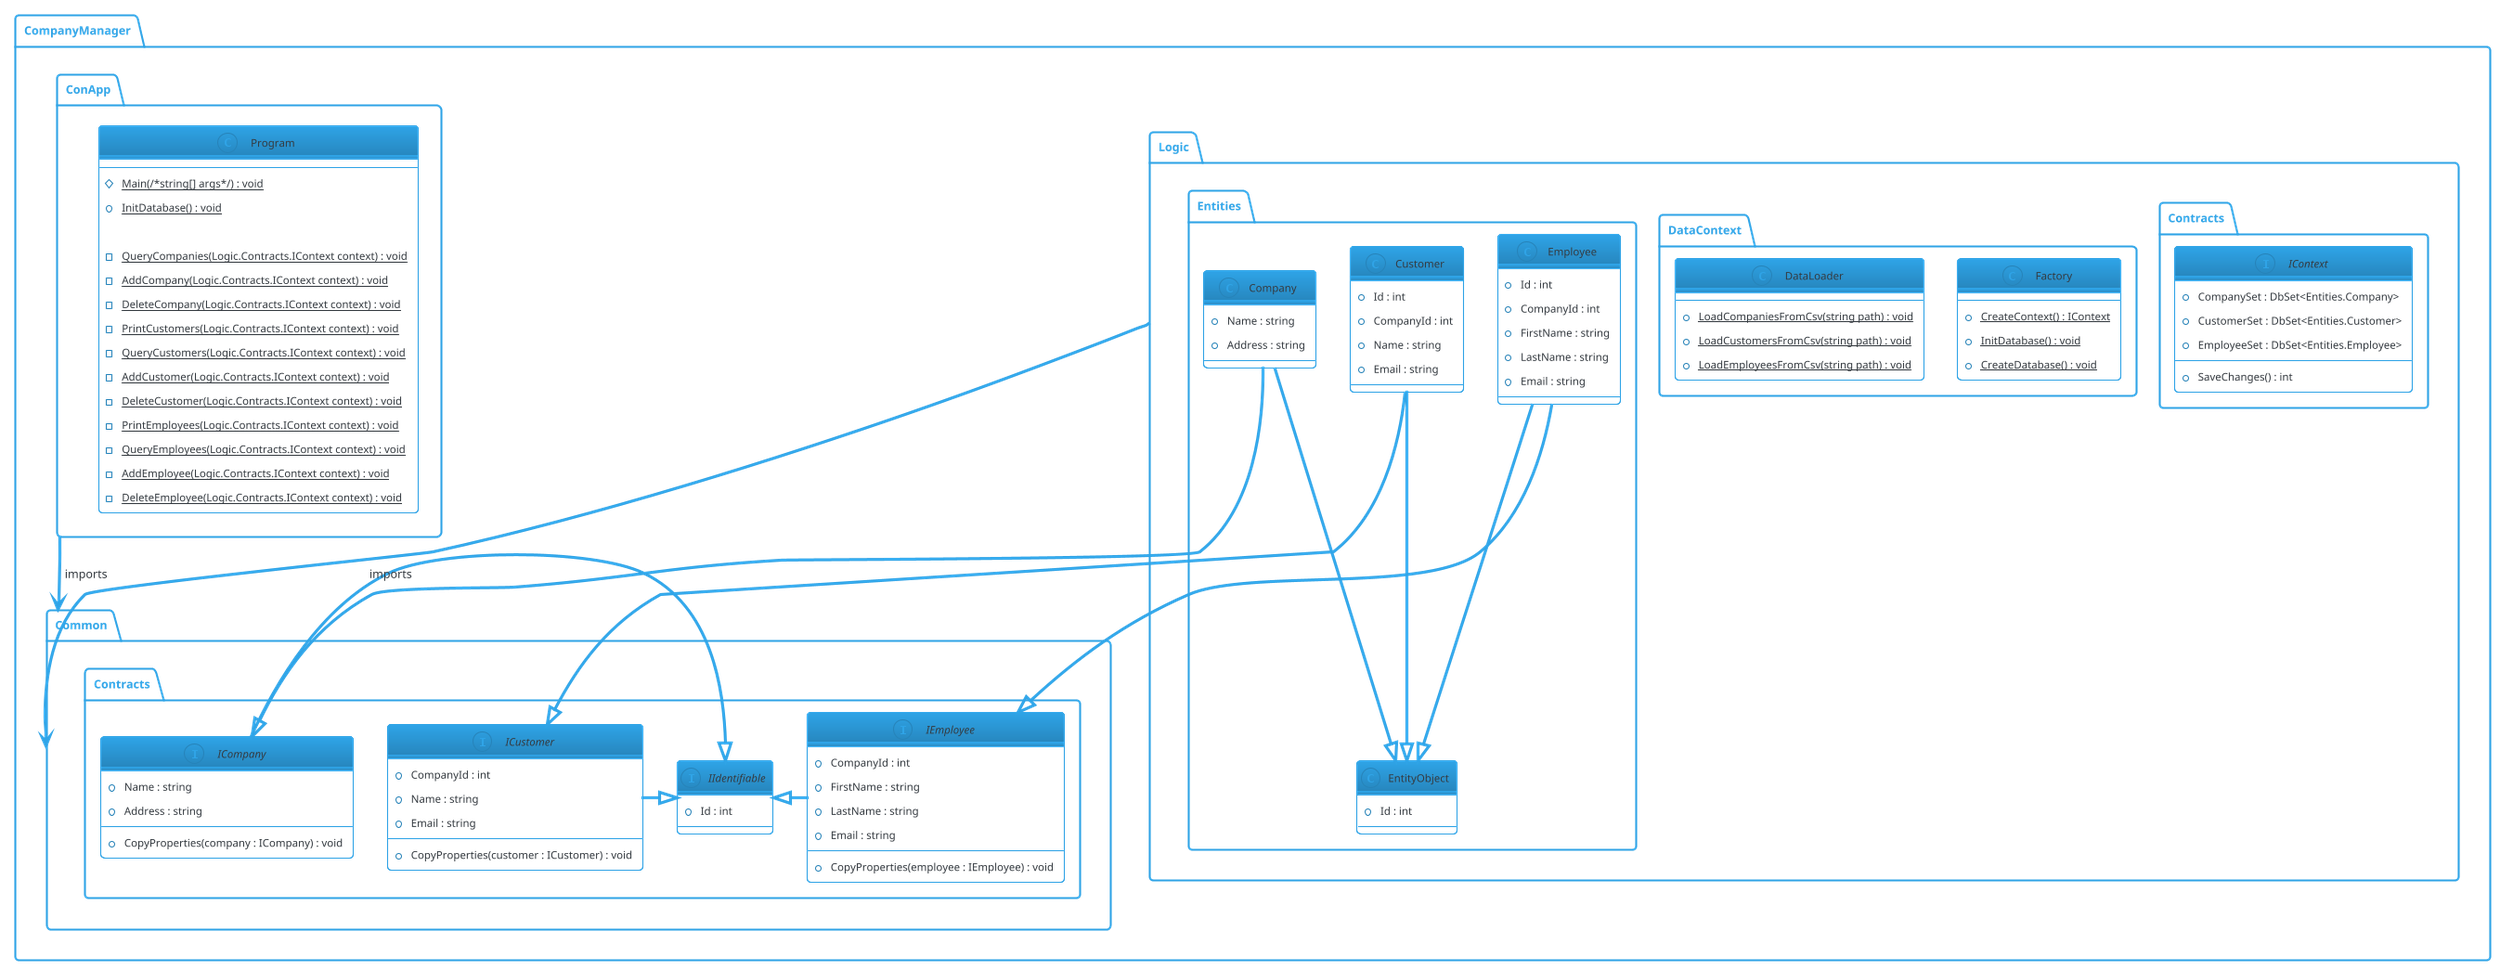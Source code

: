 @startuml systemstructure
!theme cerulean-outline
skinparam packageStyle folder

package CompanyManager.Common {
    package Contracts {
        interface ICompany {
            + Name : string
            + Address : string
            ---
            + CopyProperties(company : ICompany) : void
        }
        interface ICustomer {
            + CompanyId : int
            + Name : string
            + Email : string
            ---
            + CopyProperties(customer : ICustomer) : void
        }
        interface IEmployee {
            + CompanyId : int
            + FirstName : string
            + LastName : string
            + Email : string
            ---
            + CopyProperties(employee : IEmployee) : void
        }
        interface IIdentifiable {
            + Id : int
        }
        ICompany -|> IIdentifiable
        ICustomer -|> IIdentifiable
        IEmployee -|> IIdentifiable
    }
}

package CompanyManager.Logic {
    package Contracts {
        interface IContext {
            + CompanySet : DbSet<Entities.Company>
            + CustomerSet : DbSet<Entities.Customer>
            + EmployeeSet : DbSet<Entities.Employee>
            ---
            + SaveChanges() : int
        }
    }
    package DataContext {
        class Factory {
            + {static} CreateContext() : IContext
            + {static} InitDatabase() : void
            + {static} CreateDatabase() : void
        }
        class DataLoader {
            + {static} LoadCompaniesFromCsv(string path) : void
            + {static} LoadCustomersFromCsv(string path) : void
            + {static} LoadEmployeesFromCsv(string path) : void
        }
    }
    package Entities {
        class EntityObject {
            + Id : int
        }
        class Company {
            + Name : string
            + Address : string
        }
        class Customer {
            + Id : int
            + CompanyId : int
            + Name : string
            + Email : string
        }
        class Employee {
            + Id : int
            + CompanyId : int
            + FirstName : string
            + LastName : string
            + Email : string
        }
        Company --|> EntityObject
        Customer --|> EntityObject
        Employee --|> EntityObject
        Company --|> ICompany
        Customer --|> ICustomer
        Employee --|> IEmployee
    }
}

package CompanyManager.ConApp {
    class Program {
        # {static} Main(/*string[] args*/) : void
        + {static} InitDatabase() : void

        - {static} QueryCompanies(Logic.Contracts.IContext context) : void
        - {static} AddCompany(Logic.Contracts.IContext context) : void
        - {static} DeleteCompany(Logic.Contracts.IContext context) : void
        - {static} PrintCustomers(Logic.Contracts.IContext context) : void
        - {static} QueryCustomers(Logic.Contracts.IContext context) : void
        - {static} AddCustomer(Logic.Contracts.IContext context) : void
        - {static} DeleteCustomer(Logic.Contracts.IContext context) : void
        - {static} PrintEmployees(Logic.Contracts.IContext context) : void
        - {static} QueryEmployees(Logic.Contracts.IContext context) : void
        - {static} AddEmployee(Logic.Contracts.IContext context) : void
        - {static} DeleteEmployee(Logic.Contracts.IContext context) : void
    }
}

CompanyManager.Logic --> CompanyManager.Common : imports
CompanyManager.ConApp --> CompanyManager.Common : imports
@enduml
